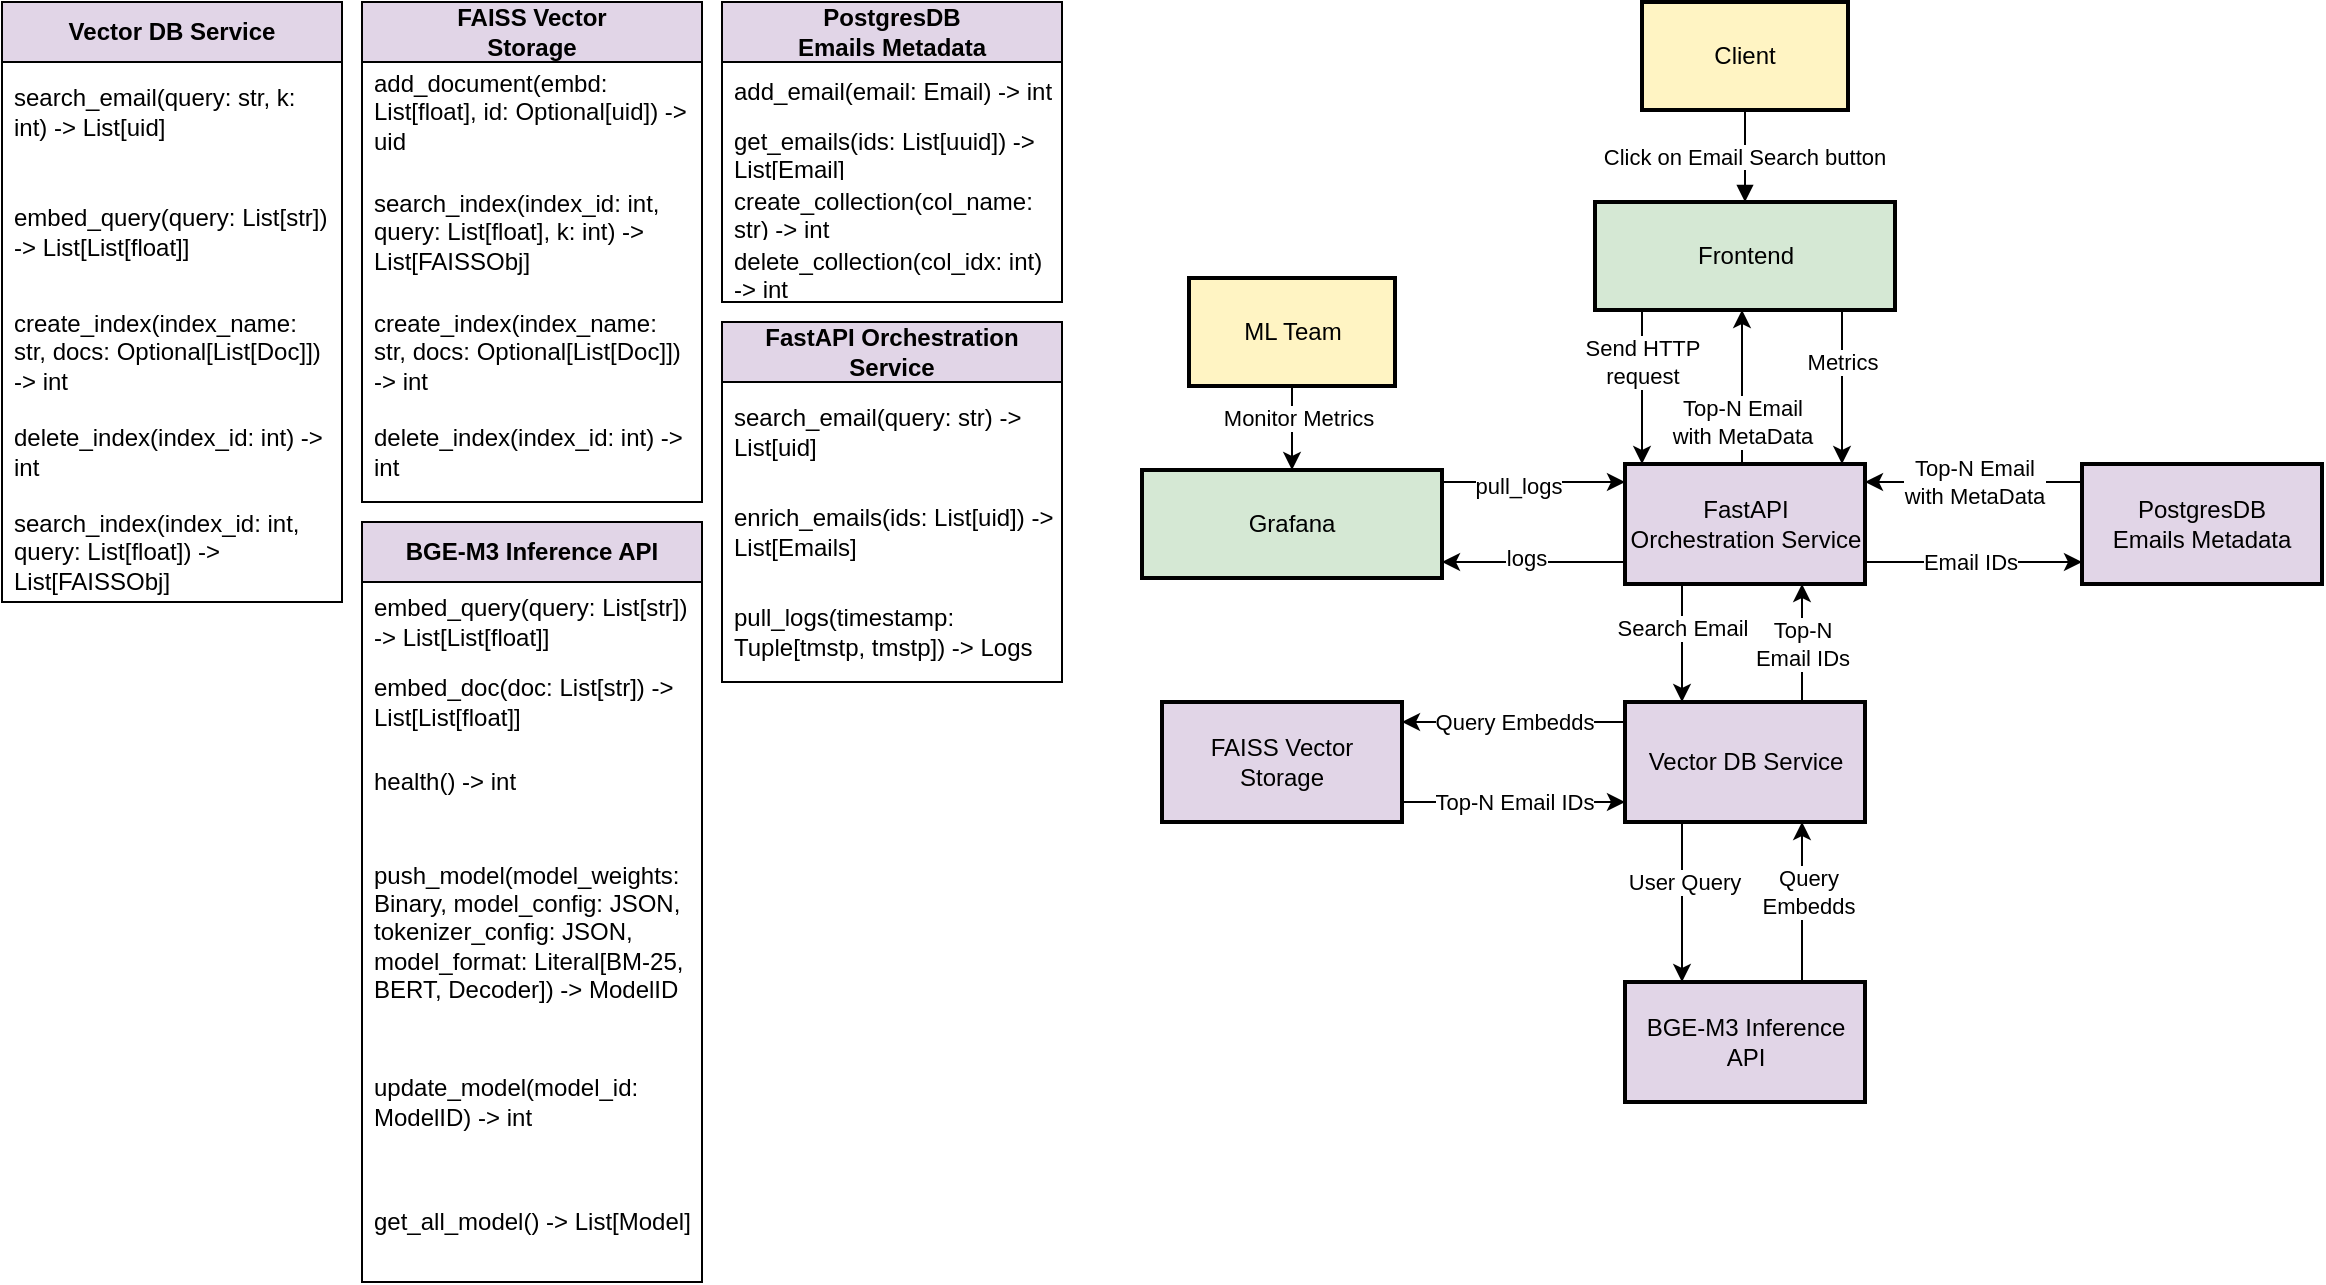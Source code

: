 <mxfile version="27.1.6">
  <diagram name="Page-1" id="sscSp3Vs99aAufX23b6l">
    <mxGraphModel dx="1481" dy="775" grid="1" gridSize="10" guides="1" tooltips="1" connect="1" arrows="1" fold="1" page="1" pageScale="1" pageWidth="850" pageHeight="1100" math="0" shadow="0">
      <root>
        <mxCell id="0" />
        <mxCell id="1" parent="0" />
        <mxCell id="3" value="Client" style="whiteSpace=wrap;strokeWidth=2;fillColor=#FFF4C3;" parent="1" vertex="1">
          <mxGeometry x="840" y="80" width="103" height="54" as="geometry" />
        </mxCell>
        <mxCell id="5-UBIJyczRTeCdZtXcnM-38" value="Send HTTP&lt;br&gt;request" style="edgeStyle=orthogonalEdgeStyle;rounded=0;orthogonalLoop=1;jettySize=auto;html=1;" edge="1" parent="1" source="4" target="5-UBIJyczRTeCdZtXcnM-37">
          <mxGeometry x="-0.325" relative="1" as="geometry">
            <Array as="points">
              <mxPoint x="840" y="270" />
              <mxPoint x="840" y="270" />
            </Array>
            <mxPoint as="offset" />
          </mxGeometry>
        </mxCell>
        <mxCell id="5-UBIJyczRTeCdZtXcnM-99" value="Metrics" style="edgeStyle=orthogonalEdgeStyle;rounded=0;orthogonalLoop=1;jettySize=auto;html=1;" edge="1" parent="1" source="4" target="5-UBIJyczRTeCdZtXcnM-37">
          <mxGeometry x="-0.325" relative="1" as="geometry">
            <Array as="points">
              <mxPoint x="940" y="270" />
              <mxPoint x="940" y="270" />
            </Array>
            <mxPoint as="offset" />
          </mxGeometry>
        </mxCell>
        <mxCell id="4" value="Frontend" style="whiteSpace=wrap;strokeWidth=2;fillColor=#D5E8D4;" parent="1" vertex="1">
          <mxGeometry x="816.5" y="180" width="150" height="54" as="geometry" />
        </mxCell>
        <mxCell id="18" value="Click on Email Search button" style="curved=1;startArrow=none;endArrow=block;exitX=0.5;exitY=1;entryX=0.5;entryY=-0.01;" parent="1" source="3" target="4" edge="1">
          <mxGeometry relative="1" as="geometry">
            <Array as="points" />
          </mxGeometry>
        </mxCell>
        <mxCell id="5-UBIJyczRTeCdZtXcnM-40" value="" style="edgeStyle=orthogonalEdgeStyle;rounded=0;orthogonalLoop=1;jettySize=auto;html=1;" edge="1" parent="1" source="5-UBIJyczRTeCdZtXcnM-37" target="5-UBIJyczRTeCdZtXcnM-39">
          <mxGeometry relative="1" as="geometry">
            <Array as="points">
              <mxPoint x="860" y="410" />
              <mxPoint x="860" y="410" />
            </Array>
          </mxGeometry>
        </mxCell>
        <mxCell id="5-UBIJyczRTeCdZtXcnM-41" value="Search Email" style="edgeLabel;html=1;align=center;verticalAlign=middle;resizable=0;points=[];" vertex="1" connectable="0" parent="5-UBIJyczRTeCdZtXcnM-40">
          <mxGeometry x="-0.259" relative="1" as="geometry">
            <mxPoint as="offset" />
          </mxGeometry>
        </mxCell>
        <mxCell id="5-UBIJyczRTeCdZtXcnM-51" value="Top-N Email&lt;br&gt;with MetaData" style="edgeStyle=orthogonalEdgeStyle;rounded=0;orthogonalLoop=1;jettySize=auto;html=1;" edge="1" parent="1" source="5-UBIJyczRTeCdZtXcnM-37" target="4">
          <mxGeometry x="-0.448" relative="1" as="geometry">
            <Array as="points">
              <mxPoint x="890" y="270" />
              <mxPoint x="890" y="270" />
            </Array>
            <mxPoint as="offset" />
          </mxGeometry>
        </mxCell>
        <mxCell id="5-UBIJyczRTeCdZtXcnM-53" value="" style="edgeStyle=orthogonalEdgeStyle;rounded=0;orthogonalLoop=1;jettySize=auto;html=1;" edge="1" parent="1" source="5-UBIJyczRTeCdZtXcnM-37" target="5-UBIJyczRTeCdZtXcnM-52">
          <mxGeometry relative="1" as="geometry">
            <Array as="points">
              <mxPoint x="990" y="360" />
              <mxPoint x="990" y="360" />
            </Array>
          </mxGeometry>
        </mxCell>
        <mxCell id="5-UBIJyczRTeCdZtXcnM-54" value="Email IDs" style="edgeLabel;html=1;align=center;verticalAlign=middle;resizable=0;points=[];" vertex="1" connectable="0" parent="5-UBIJyczRTeCdZtXcnM-53">
          <mxGeometry x="-0.036" relative="1" as="geometry">
            <mxPoint as="offset" />
          </mxGeometry>
        </mxCell>
        <mxCell id="5-UBIJyczRTeCdZtXcnM-92" value="" style="edgeStyle=orthogonalEdgeStyle;rounded=0;orthogonalLoop=1;jettySize=auto;html=1;" edge="1" parent="1">
          <mxGeometry relative="1" as="geometry">
            <mxPoint x="831.5" y="360" as="sourcePoint" />
            <mxPoint x="740" y="360" as="targetPoint" />
          </mxGeometry>
        </mxCell>
        <mxCell id="5-UBIJyczRTeCdZtXcnM-93" value="logs" style="edgeLabel;html=1;align=center;verticalAlign=middle;resizable=0;points=[];" vertex="1" connectable="0" parent="5-UBIJyczRTeCdZtXcnM-92">
          <mxGeometry x="0.094" y="-2" relative="1" as="geometry">
            <mxPoint as="offset" />
          </mxGeometry>
        </mxCell>
        <mxCell id="5-UBIJyczRTeCdZtXcnM-37" value="FastAPI Orchestration Service" style="whiteSpace=wrap;html=1;strokeWidth=2;fillColor=#E1D5E7;" vertex="1" parent="1">
          <mxGeometry x="831.5" y="311" width="120" height="60" as="geometry" />
        </mxCell>
        <mxCell id="5-UBIJyczRTeCdZtXcnM-43" value="Query Embedds" style="edgeStyle=orthogonalEdgeStyle;rounded=0;orthogonalLoop=1;jettySize=auto;html=1;" edge="1" parent="1" source="5-UBIJyczRTeCdZtXcnM-39" target="5-UBIJyczRTeCdZtXcnM-42">
          <mxGeometry relative="1" as="geometry">
            <Array as="points">
              <mxPoint x="780" y="440" />
              <mxPoint x="780" y="440" />
            </Array>
          </mxGeometry>
        </mxCell>
        <mxCell id="5-UBIJyczRTeCdZtXcnM-45" value="" style="edgeStyle=orthogonalEdgeStyle;rounded=0;orthogonalLoop=1;jettySize=auto;html=1;" edge="1" parent="1" source="5-UBIJyczRTeCdZtXcnM-39" target="5-UBIJyczRTeCdZtXcnM-44">
          <mxGeometry relative="1" as="geometry">
            <Array as="points">
              <mxPoint x="860" y="540" />
              <mxPoint x="860" y="540" />
            </Array>
          </mxGeometry>
        </mxCell>
        <mxCell id="5-UBIJyczRTeCdZtXcnM-46" value="User Query" style="edgeLabel;html=1;align=center;verticalAlign=middle;resizable=0;points=[];" vertex="1" connectable="0" parent="5-UBIJyczRTeCdZtXcnM-45">
          <mxGeometry x="-0.429" y="1" relative="1" as="geometry">
            <mxPoint y="7" as="offset" />
          </mxGeometry>
        </mxCell>
        <mxCell id="5-UBIJyczRTeCdZtXcnM-50" value="Top-N&lt;br&gt;Email IDs" style="edgeStyle=orthogonalEdgeStyle;rounded=0;orthogonalLoop=1;jettySize=auto;html=1;" edge="1" parent="1" source="5-UBIJyczRTeCdZtXcnM-39" target="5-UBIJyczRTeCdZtXcnM-37">
          <mxGeometry x="-0.004" relative="1" as="geometry">
            <Array as="points">
              <mxPoint x="920" y="410" />
              <mxPoint x="920" y="410" />
            </Array>
            <mxPoint as="offset" />
          </mxGeometry>
        </mxCell>
        <mxCell id="5-UBIJyczRTeCdZtXcnM-39" value="Vector DB Service" style="whiteSpace=wrap;html=1;strokeWidth=2;fillColor=#E1D5E7;" vertex="1" parent="1">
          <mxGeometry x="831.5" y="430" width="120" height="60" as="geometry" />
        </mxCell>
        <mxCell id="5-UBIJyczRTeCdZtXcnM-56" value="Top-N Email IDs" style="edgeStyle=orthogonalEdgeStyle;rounded=0;orthogonalLoop=1;jettySize=auto;html=1;" edge="1" parent="1" source="5-UBIJyczRTeCdZtXcnM-42" target="5-UBIJyczRTeCdZtXcnM-39">
          <mxGeometry relative="1" as="geometry">
            <Array as="points">
              <mxPoint x="780" y="480" />
              <mxPoint x="780" y="480" />
            </Array>
          </mxGeometry>
        </mxCell>
        <mxCell id="5-UBIJyczRTeCdZtXcnM-42" value="FAISS Vector&lt;br&gt;Storage" style="whiteSpace=wrap;html=1;strokeWidth=2;fillColor=#E1D5E7;" vertex="1" parent="1">
          <mxGeometry x="600" y="430" width="120" height="60" as="geometry" />
        </mxCell>
        <mxCell id="5-UBIJyczRTeCdZtXcnM-47" value="" style="edgeStyle=orthogonalEdgeStyle;rounded=0;orthogonalLoop=1;jettySize=auto;html=1;" edge="1" parent="1" source="5-UBIJyczRTeCdZtXcnM-44" target="5-UBIJyczRTeCdZtXcnM-39">
          <mxGeometry relative="1" as="geometry">
            <Array as="points">
              <mxPoint x="920" y="530" />
              <mxPoint x="920" y="530" />
            </Array>
          </mxGeometry>
        </mxCell>
        <mxCell id="5-UBIJyczRTeCdZtXcnM-48" value="Query&lt;br&gt;Embedds" style="edgeLabel;html=1;align=center;verticalAlign=middle;resizable=0;points=[];" vertex="1" connectable="0" parent="5-UBIJyczRTeCdZtXcnM-47">
          <mxGeometry x="0.119" y="-3" relative="1" as="geometry">
            <mxPoint as="offset" />
          </mxGeometry>
        </mxCell>
        <mxCell id="5-UBIJyczRTeCdZtXcnM-44" value="BGE-M3 Inference API" style="whiteSpace=wrap;html=1;strokeWidth=2;fillColor=#E1D5E7;" vertex="1" parent="1">
          <mxGeometry x="831.5" y="570" width="120" height="60" as="geometry" />
        </mxCell>
        <mxCell id="5-UBIJyczRTeCdZtXcnM-55" value="&lt;span style=&quot;color: rgb(0, 0, 0); font-family: Helvetica; font-size: 11px; font-style: normal; font-variant-ligatures: normal; font-variant-caps: normal; font-weight: 400; letter-spacing: normal; orphans: 2; text-align: center; text-indent: 0px; text-transform: none; widows: 2; word-spacing: 0px; -webkit-text-stroke-width: 0px; white-space: nowrap; background-color: rgb(255, 255, 255); text-decoration-thickness: initial; text-decoration-style: initial; text-decoration-color: initial; float: none; display: inline !important;&quot;&gt;Top-N Email&lt;/span&gt;&lt;br style=&quot;forced-color-adjust: none; color: rgb(0, 0, 0); font-family: Helvetica; font-size: 11px; font-style: normal; font-variant-ligatures: normal; font-variant-caps: normal; font-weight: 400; letter-spacing: normal; orphans: 2; text-align: center; text-indent: 0px; text-transform: none; widows: 2; word-spacing: 0px; -webkit-text-stroke-width: 0px; white-space: nowrap; text-decoration-thickness: initial; text-decoration-style: initial; text-decoration-color: initial;&quot;&gt;&lt;span style=&quot;color: rgb(0, 0, 0); font-family: Helvetica; font-size: 11px; font-style: normal; font-variant-ligatures: normal; font-variant-caps: normal; font-weight: 400; letter-spacing: normal; orphans: 2; text-align: center; text-indent: 0px; text-transform: none; widows: 2; word-spacing: 0px; -webkit-text-stroke-width: 0px; white-space: nowrap; background-color: rgb(255, 255, 255); text-decoration-thickness: initial; text-decoration-style: initial; text-decoration-color: initial; float: none; display: inline !important;&quot;&gt;with MetaData&lt;/span&gt;" style="edgeStyle=orthogonalEdgeStyle;rounded=0;orthogonalLoop=1;jettySize=auto;html=1;" edge="1" parent="1" source="5-UBIJyczRTeCdZtXcnM-52" target="5-UBIJyczRTeCdZtXcnM-37">
          <mxGeometry relative="1" as="geometry">
            <Array as="points">
              <mxPoint x="990" y="320" />
              <mxPoint x="990" y="320" />
            </Array>
          </mxGeometry>
        </mxCell>
        <mxCell id="5-UBIJyczRTeCdZtXcnM-52" value="PostgresDB&lt;div&gt;Emails Metadata&lt;/div&gt;" style="whiteSpace=wrap;html=1;strokeWidth=2;fillColor=#E1D5E7;" vertex="1" parent="1">
          <mxGeometry x="1060" y="311" width="120" height="60" as="geometry" />
        </mxCell>
        <mxCell id="5-UBIJyczRTeCdZtXcnM-57" value="&lt;b&gt;PostgresDB&lt;/b&gt;&lt;div&gt;&lt;b&gt;Emails Metadata&lt;/b&gt;&lt;/div&gt;" style="swimlane;fontStyle=0;childLayout=stackLayout;horizontal=1;startSize=30;horizontalStack=0;resizeParent=1;resizeParentMax=0;resizeLast=0;collapsible=1;marginBottom=0;whiteSpace=wrap;html=1;fillColor=#E1D5E7;" vertex="1" parent="1">
          <mxGeometry x="380" y="80" width="170" height="150" as="geometry" />
        </mxCell>
        <mxCell id="5-UBIJyczRTeCdZtXcnM-58" value="add_email(email: Email) -&amp;gt; int" style="text;strokeColor=none;fillColor=none;align=left;verticalAlign=middle;spacingLeft=4;spacingRight=4;overflow=hidden;points=[[0,0.5],[1,0.5]];portConstraint=eastwest;rotatable=0;whiteSpace=wrap;html=1;" vertex="1" parent="5-UBIJyczRTeCdZtXcnM-57">
          <mxGeometry y="30" width="170" height="30" as="geometry" />
        </mxCell>
        <mxCell id="5-UBIJyczRTeCdZtXcnM-59" value="get_emails(ids: List[uuid]) -&amp;gt; List[Email]" style="text;strokeColor=none;fillColor=none;align=left;verticalAlign=middle;spacingLeft=4;spacingRight=4;overflow=hidden;points=[[0,0.5],[1,0.5]];portConstraint=eastwest;rotatable=0;whiteSpace=wrap;html=1;" vertex="1" parent="5-UBIJyczRTeCdZtXcnM-57">
          <mxGeometry y="60" width="170" height="30" as="geometry" />
        </mxCell>
        <mxCell id="5-UBIJyczRTeCdZtXcnM-60" value="create_collection(col_name: str) -&amp;gt; int" style="text;strokeColor=none;fillColor=none;align=left;verticalAlign=middle;spacingLeft=4;spacingRight=4;overflow=hidden;points=[[0,0.5],[1,0.5]];portConstraint=eastwest;rotatable=0;whiteSpace=wrap;html=1;" vertex="1" parent="5-UBIJyczRTeCdZtXcnM-57">
          <mxGeometry y="90" width="170" height="30" as="geometry" />
        </mxCell>
        <mxCell id="5-UBIJyczRTeCdZtXcnM-74" value="delete_collection(col_idx: int) -&amp;gt; int" style="text;strokeColor=none;fillColor=none;align=left;verticalAlign=middle;spacingLeft=4;spacingRight=4;overflow=hidden;points=[[0,0.5],[1,0.5]];portConstraint=eastwest;rotatable=0;whiteSpace=wrap;html=1;" vertex="1" parent="5-UBIJyczRTeCdZtXcnM-57">
          <mxGeometry y="120" width="170" height="30" as="geometry" />
        </mxCell>
        <mxCell id="5-UBIJyczRTeCdZtXcnM-61" value="&lt;b&gt;FAISS Vector&lt;br&gt;Storage&lt;/b&gt;" style="swimlane;fontStyle=0;childLayout=stackLayout;horizontal=1;startSize=30;horizontalStack=0;resizeParent=1;resizeParentMax=0;resizeLast=0;collapsible=1;marginBottom=0;whiteSpace=wrap;html=1;fillColor=#E1D5E7;" vertex="1" parent="1">
          <mxGeometry x="200" y="80" width="170" height="250" as="geometry" />
        </mxCell>
        <mxCell id="5-UBIJyczRTeCdZtXcnM-62" value="add_document(embd: List[float], id: Optional[uid]) -&amp;gt; uid" style="text;strokeColor=none;fillColor=none;align=left;verticalAlign=middle;spacingLeft=4;spacingRight=4;overflow=hidden;points=[[0,0.5],[1,0.5]];portConstraint=eastwest;rotatable=0;whiteSpace=wrap;html=1;" vertex="1" parent="5-UBIJyczRTeCdZtXcnM-61">
          <mxGeometry y="30" width="170" height="50" as="geometry" />
        </mxCell>
        <mxCell id="5-UBIJyczRTeCdZtXcnM-63" value="search_index(index_id: int, query: List[float], k: int) -&amp;gt; List[FAISSObj]" style="text;strokeColor=none;fillColor=none;align=left;verticalAlign=middle;spacingLeft=4;spacingRight=4;overflow=hidden;points=[[0,0.5],[1,0.5]];portConstraint=eastwest;rotatable=0;whiteSpace=wrap;html=1;" vertex="1" parent="5-UBIJyczRTeCdZtXcnM-61">
          <mxGeometry y="80" width="170" height="70" as="geometry" />
        </mxCell>
        <mxCell id="5-UBIJyczRTeCdZtXcnM-64" value="create_index(index_name: str, docs: Optional[List[Doc]]) -&amp;gt; int" style="text;strokeColor=none;fillColor=none;align=left;verticalAlign=middle;spacingLeft=4;spacingRight=4;overflow=hidden;points=[[0,0.5],[1,0.5]];portConstraint=eastwest;rotatable=0;whiteSpace=wrap;html=1;" vertex="1" parent="5-UBIJyczRTeCdZtXcnM-61">
          <mxGeometry y="150" width="170" height="50" as="geometry" />
        </mxCell>
        <mxCell id="5-UBIJyczRTeCdZtXcnM-71" value="delete_index(index_id: int) -&amp;gt; int" style="text;strokeColor=none;fillColor=none;align=left;verticalAlign=middle;spacingLeft=4;spacingRight=4;overflow=hidden;points=[[0,0.5],[1,0.5]];portConstraint=eastwest;rotatable=0;whiteSpace=wrap;html=1;" vertex="1" parent="5-UBIJyczRTeCdZtXcnM-61">
          <mxGeometry y="200" width="170" height="50" as="geometry" />
        </mxCell>
        <mxCell id="5-UBIJyczRTeCdZtXcnM-66" value="&lt;b&gt;Vector DB Service&lt;/b&gt;" style="swimlane;fontStyle=0;childLayout=stackLayout;horizontal=1;startSize=30;horizontalStack=0;resizeParent=1;resizeParentMax=0;resizeLast=0;collapsible=1;marginBottom=0;whiteSpace=wrap;html=1;fillColor=#E1D5E7;" vertex="1" parent="1">
          <mxGeometry x="20" y="80" width="170" height="300" as="geometry" />
        </mxCell>
        <mxCell id="5-UBIJyczRTeCdZtXcnM-67" value="search_email(query: str, k: int) -&amp;gt; List[uid]" style="text;strokeColor=none;fillColor=none;align=left;verticalAlign=middle;spacingLeft=4;spacingRight=4;overflow=hidden;points=[[0,0.5],[1,0.5]];portConstraint=eastwest;rotatable=0;whiteSpace=wrap;html=1;" vertex="1" parent="5-UBIJyczRTeCdZtXcnM-66">
          <mxGeometry y="30" width="170" height="50" as="geometry" />
        </mxCell>
        <mxCell id="5-UBIJyczRTeCdZtXcnM-68" value="embed_query(query: List[str]) -&amp;gt; List[List[float]]" style="text;strokeColor=none;fillColor=none;align=left;verticalAlign=middle;spacingLeft=4;spacingRight=4;overflow=hidden;points=[[0,0.5],[1,0.5]];portConstraint=eastwest;rotatable=0;whiteSpace=wrap;html=1;" vertex="1" parent="5-UBIJyczRTeCdZtXcnM-66">
          <mxGeometry y="80" width="170" height="70" as="geometry" />
        </mxCell>
        <mxCell id="5-UBIJyczRTeCdZtXcnM-72" value="create_index(index_name: str, docs: Optional[List[Doc]]) -&amp;gt; int" style="text;strokeColor=none;fillColor=none;align=left;verticalAlign=middle;spacingLeft=4;spacingRight=4;overflow=hidden;points=[[0,0.5],[1,0.5]];portConstraint=eastwest;rotatable=0;whiteSpace=wrap;html=1;" vertex="1" parent="5-UBIJyczRTeCdZtXcnM-66">
          <mxGeometry y="150" width="170" height="50" as="geometry" />
        </mxCell>
        <mxCell id="5-UBIJyczRTeCdZtXcnM-73" value="delete_index(index_id: int) -&amp;gt; int" style="text;strokeColor=none;fillColor=none;align=left;verticalAlign=middle;spacingLeft=4;spacingRight=4;overflow=hidden;points=[[0,0.5],[1,0.5]];portConstraint=eastwest;rotatable=0;whiteSpace=wrap;html=1;" vertex="1" parent="5-UBIJyczRTeCdZtXcnM-66">
          <mxGeometry y="200" width="170" height="50" as="geometry" />
        </mxCell>
        <mxCell id="5-UBIJyczRTeCdZtXcnM-69" value="search_index(index_id: int, query: List[float]) -&amp;gt; List[FAISSObj]" style="text;strokeColor=none;fillColor=none;align=left;verticalAlign=middle;spacingLeft=4;spacingRight=4;overflow=hidden;points=[[0,0.5],[1,0.5]];portConstraint=eastwest;rotatable=0;whiteSpace=wrap;html=1;" vertex="1" parent="5-UBIJyczRTeCdZtXcnM-66">
          <mxGeometry y="250" width="170" height="50" as="geometry" />
        </mxCell>
        <mxCell id="5-UBIJyczRTeCdZtXcnM-75" value="&lt;b&gt;BGE-M3 Inference API&lt;/b&gt;" style="swimlane;fontStyle=0;childLayout=stackLayout;horizontal=1;startSize=30;horizontalStack=0;resizeParent=1;resizeParentMax=0;resizeLast=0;collapsible=1;marginBottom=0;whiteSpace=wrap;html=1;fillColor=#E1D5E7;" vertex="1" parent="1">
          <mxGeometry x="200" y="340" width="170" height="380" as="geometry" />
        </mxCell>
        <mxCell id="5-UBIJyczRTeCdZtXcnM-76" value="embed_query(query: List[str]) -&amp;gt; List[List[float]]" style="text;strokeColor=none;fillColor=none;align=left;verticalAlign=middle;spacingLeft=4;spacingRight=4;overflow=hidden;points=[[0,0.5],[1,0.5]];portConstraint=eastwest;rotatable=0;whiteSpace=wrap;html=1;" vertex="1" parent="5-UBIJyczRTeCdZtXcnM-75">
          <mxGeometry y="30" width="170" height="40" as="geometry" />
        </mxCell>
        <mxCell id="5-UBIJyczRTeCdZtXcnM-77" value="embed_doc(doc: List[str]) -&amp;gt; List[List[float]]" style="text;strokeColor=none;fillColor=none;align=left;verticalAlign=middle;spacingLeft=4;spacingRight=4;overflow=hidden;points=[[0,0.5],[1,0.5]];portConstraint=eastwest;rotatable=0;whiteSpace=wrap;html=1;" vertex="1" parent="5-UBIJyczRTeCdZtXcnM-75">
          <mxGeometry y="70" width="170" height="40" as="geometry" />
        </mxCell>
        <mxCell id="5-UBIJyczRTeCdZtXcnM-79" value="health() -&amp;gt; int" style="text;strokeColor=none;fillColor=none;align=left;verticalAlign=middle;spacingLeft=4;spacingRight=4;overflow=hidden;points=[[0,0.5],[1,0.5]];portConstraint=eastwest;rotatable=0;whiteSpace=wrap;html=1;" vertex="1" parent="5-UBIJyczRTeCdZtXcnM-75">
          <mxGeometry y="110" width="170" height="40" as="geometry" />
        </mxCell>
        <mxCell id="5-UBIJyczRTeCdZtXcnM-86" value="push_model(model_weights: Binary, model_config: JSON, tokenizer_config: JSON, model_format: Literal[BM-25, BERT, Decoder]) -&amp;gt; ModelID" style="text;strokeColor=none;fillColor=none;align=left;verticalAlign=middle;spacingLeft=4;spacingRight=4;overflow=hidden;points=[[0,0.5],[1,0.5]];portConstraint=eastwest;rotatable=0;whiteSpace=wrap;html=1;" vertex="1" parent="5-UBIJyczRTeCdZtXcnM-75">
          <mxGeometry y="150" width="170" height="110" as="geometry" />
        </mxCell>
        <mxCell id="5-UBIJyczRTeCdZtXcnM-87" value="update_model(model_id: ModelID) -&amp;gt; int" style="text;strokeColor=none;fillColor=none;align=left;verticalAlign=middle;spacingLeft=4;spacingRight=4;overflow=hidden;points=[[0,0.5],[1,0.5]];portConstraint=eastwest;rotatable=0;whiteSpace=wrap;html=1;" vertex="1" parent="5-UBIJyczRTeCdZtXcnM-75">
          <mxGeometry y="260" width="170" height="60" as="geometry" />
        </mxCell>
        <mxCell id="5-UBIJyczRTeCdZtXcnM-88" value="get_all_model() -&amp;gt; List[Model]" style="text;strokeColor=none;fillColor=none;align=left;verticalAlign=middle;spacingLeft=4;spacingRight=4;overflow=hidden;points=[[0,0.5],[1,0.5]];portConstraint=eastwest;rotatable=0;whiteSpace=wrap;html=1;" vertex="1" parent="5-UBIJyczRTeCdZtXcnM-75">
          <mxGeometry y="320" width="170" height="60" as="geometry" />
        </mxCell>
        <mxCell id="5-UBIJyczRTeCdZtXcnM-80" value="&lt;b&gt;FastAPI Orchestration Service&lt;/b&gt;" style="swimlane;fontStyle=0;childLayout=stackLayout;horizontal=1;startSize=30;horizontalStack=0;resizeParent=1;resizeParentMax=0;resizeLast=0;collapsible=1;marginBottom=0;whiteSpace=wrap;html=1;fillColor=#E1D5E7;" vertex="1" parent="1">
          <mxGeometry x="380" y="240" width="170" height="180" as="geometry" />
        </mxCell>
        <mxCell id="5-UBIJyczRTeCdZtXcnM-81" value="search_email(query: str) -&amp;gt; List[uid]" style="text;strokeColor=none;fillColor=none;align=left;verticalAlign=middle;spacingLeft=4;spacingRight=4;overflow=hidden;points=[[0,0.5],[1,0.5]];portConstraint=eastwest;rotatable=0;whiteSpace=wrap;html=1;" vertex="1" parent="5-UBIJyczRTeCdZtXcnM-80">
          <mxGeometry y="30" width="170" height="50" as="geometry" />
        </mxCell>
        <mxCell id="5-UBIJyczRTeCdZtXcnM-85" value="enrich_emails(ids: List[uid]) -&amp;gt; List[Emails]" style="text;strokeColor=none;fillColor=none;align=left;verticalAlign=middle;spacingLeft=4;spacingRight=4;overflow=hidden;points=[[0,0.5],[1,0.5]];portConstraint=eastwest;rotatable=0;whiteSpace=wrap;html=1;" vertex="1" parent="5-UBIJyczRTeCdZtXcnM-80">
          <mxGeometry y="80" width="170" height="50" as="geometry" />
        </mxCell>
        <mxCell id="5-UBIJyczRTeCdZtXcnM-98" value="pull_logs(timestamp: Tuple[tmstp, tmstp]) -&amp;gt; Logs" style="text;strokeColor=none;fillColor=none;align=left;verticalAlign=middle;spacingLeft=4;spacingRight=4;overflow=hidden;points=[[0,0.5],[1,0.5]];portConstraint=eastwest;rotatable=0;whiteSpace=wrap;html=1;" vertex="1" parent="5-UBIJyczRTeCdZtXcnM-80">
          <mxGeometry y="130" width="170" height="50" as="geometry" />
        </mxCell>
        <mxCell id="5-UBIJyczRTeCdZtXcnM-90" value="" style="edgeStyle=orthogonalEdgeStyle;rounded=0;orthogonalLoop=1;jettySize=auto;html=1;" edge="1" parent="1" source="5-UBIJyczRTeCdZtXcnM-89" target="5-UBIJyczRTeCdZtXcnM-37">
          <mxGeometry relative="1" as="geometry">
            <Array as="points">
              <mxPoint x="790" y="320" />
              <mxPoint x="790" y="320" />
            </Array>
          </mxGeometry>
        </mxCell>
        <mxCell id="5-UBIJyczRTeCdZtXcnM-91" value="pull_logs" style="edgeLabel;html=1;align=center;verticalAlign=middle;resizable=0;points=[];" vertex="1" connectable="0" parent="5-UBIJyczRTeCdZtXcnM-90">
          <mxGeometry x="-0.183" y="-2" relative="1" as="geometry">
            <mxPoint as="offset" />
          </mxGeometry>
        </mxCell>
        <mxCell id="5-UBIJyczRTeCdZtXcnM-89" value="Grafana" style="whiteSpace=wrap;strokeWidth=2;fillColor=#D5E8D4;" vertex="1" parent="1">
          <mxGeometry x="590" y="314" width="150" height="54" as="geometry" />
        </mxCell>
        <mxCell id="5-UBIJyczRTeCdZtXcnM-95" value="" style="edgeStyle=orthogonalEdgeStyle;rounded=0;orthogonalLoop=1;jettySize=auto;html=1;" edge="1" parent="1" source="5-UBIJyczRTeCdZtXcnM-94" target="5-UBIJyczRTeCdZtXcnM-89">
          <mxGeometry relative="1" as="geometry" />
        </mxCell>
        <mxCell id="5-UBIJyczRTeCdZtXcnM-101" value="Monitor Metrics" style="edgeLabel;html=1;align=center;verticalAlign=middle;resizable=0;points=[];" vertex="1" connectable="0" parent="5-UBIJyczRTeCdZtXcnM-95">
          <mxGeometry x="-0.261" y="3" relative="1" as="geometry">
            <mxPoint as="offset" />
          </mxGeometry>
        </mxCell>
        <mxCell id="5-UBIJyczRTeCdZtXcnM-94" value="ML Team" style="whiteSpace=wrap;strokeWidth=2;fillColor=#FFF4C3;" vertex="1" parent="1">
          <mxGeometry x="613.5" y="218" width="103" height="54" as="geometry" />
        </mxCell>
      </root>
    </mxGraphModel>
  </diagram>
</mxfile>
